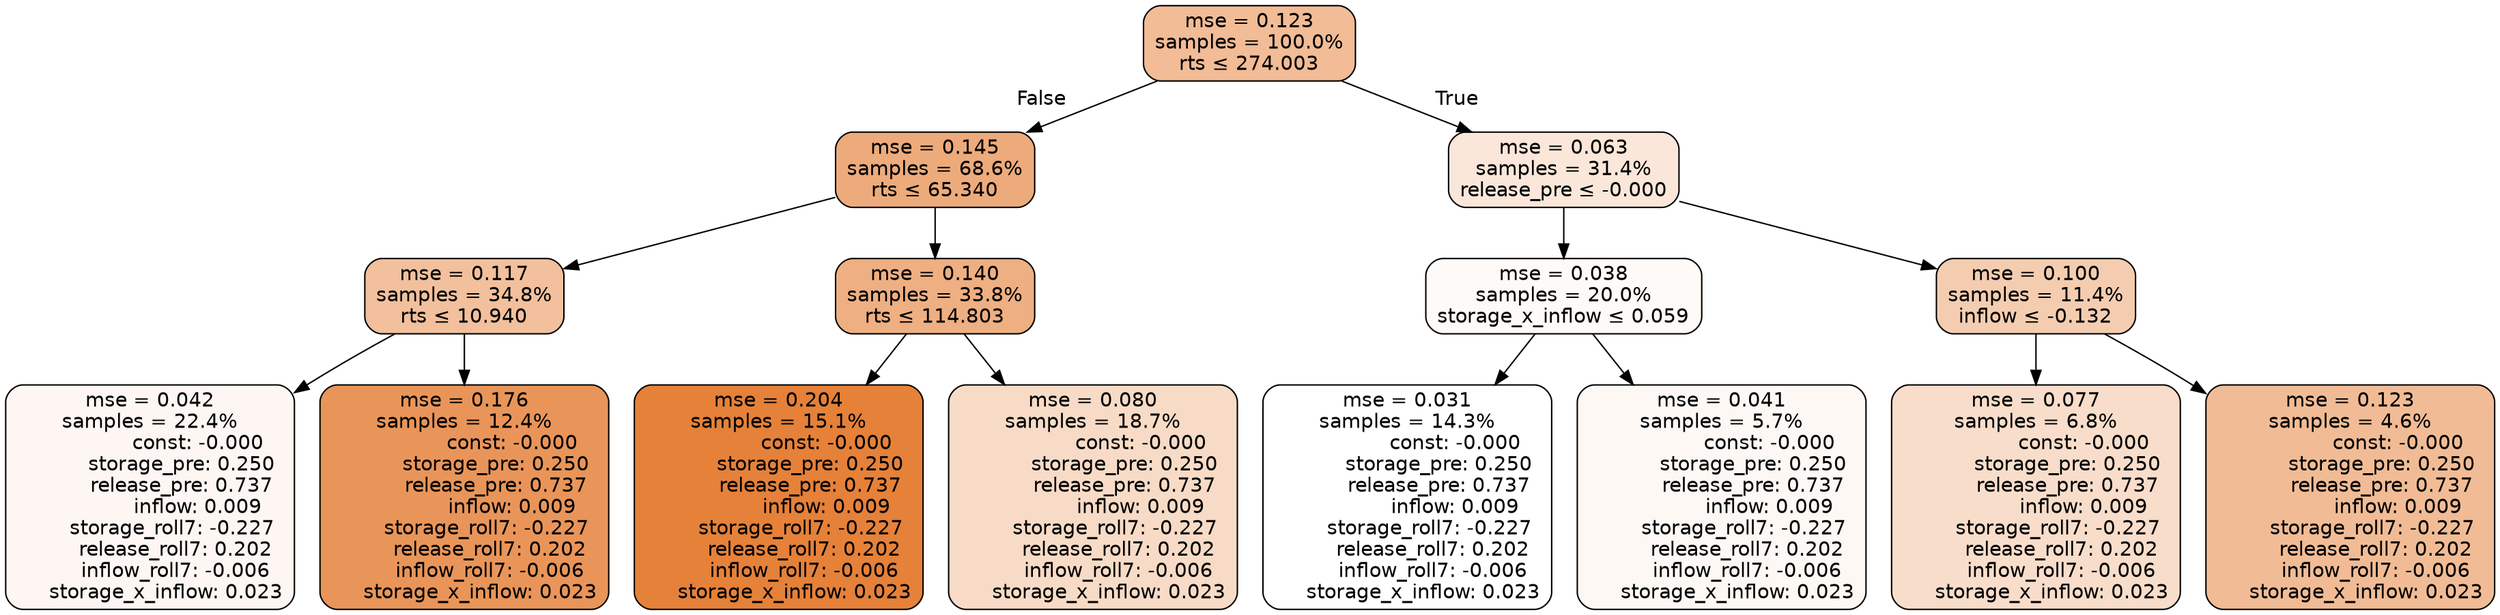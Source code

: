 digraph tree {
node [shape=rectangle, style="filled, rounded", color="black", fontname=helvetica] ;
edge [fontname=helvetica] ;
	"0" [label="mse = 0.123
samples = 100.0%
rts &le; 274.003", fillcolor="#f1bc96"]
	"1" [label="mse = 0.145
samples = 68.6%
rts &le; 65.340", fillcolor="#edab7c"]
	"2" [label="mse = 0.117
samples = 34.8%
rts &le; 10.940", fillcolor="#f2c09d"]
	"3" [label="mse = 0.042
samples = 22.4%
               const: -0.000
          storage_pre: 0.250
          release_pre: 0.737
               inflow: 0.009
       storage_roll7: -0.227
        release_roll7: 0.202
        inflow_roll7: -0.006
     storage_x_inflow: 0.023", fillcolor="#fdf6f2"]
	"4" [label="mse = 0.176
samples = 12.4%
               const: -0.000
          storage_pre: 0.250
          release_pre: 0.737
               inflow: 0.009
       storage_roll7: -0.227
        release_roll7: 0.202
        inflow_roll7: -0.006
     storage_x_inflow: 0.023", fillcolor="#e99559"]
	"5" [label="mse = 0.140
samples = 33.8%
rts &le; 114.803", fillcolor="#eeaf82"]
	"6" [label="mse = 0.204
samples = 15.1%
               const: -0.000
          storage_pre: 0.250
          release_pre: 0.737
               inflow: 0.009
       storage_roll7: -0.227
        release_roll7: 0.202
        inflow_roll7: -0.006
     storage_x_inflow: 0.023", fillcolor="#e58139"]
	"7" [label="mse = 0.080
samples = 18.7%
               const: -0.000
          storage_pre: 0.250
          release_pre: 0.737
               inflow: 0.009
       storage_roll7: -0.227
        release_roll7: 0.202
        inflow_roll7: -0.006
     storage_x_inflow: 0.023", fillcolor="#f7dbc6"]
	"8" [label="mse = 0.063
samples = 31.4%
release_pre &le; -0.000", fillcolor="#fae7da"]
	"9" [label="mse = 0.038
samples = 20.0%
storage_x_inflow &le; 0.059", fillcolor="#fefaf7"]
	"10" [label="mse = 0.031
samples = 14.3%
               const: -0.000
          storage_pre: 0.250
          release_pre: 0.737
               inflow: 0.009
       storage_roll7: -0.227
        release_roll7: 0.202
        inflow_roll7: -0.006
     storage_x_inflow: 0.023", fillcolor="#ffffff"]
	"11" [label="mse = 0.041
samples = 5.7%
               const: -0.000
          storage_pre: 0.250
          release_pre: 0.737
               inflow: 0.009
       storage_roll7: -0.227
        release_roll7: 0.202
        inflow_roll7: -0.006
     storage_x_inflow: 0.023", fillcolor="#fdf8f4"]
	"12" [label="mse = 0.100
samples = 11.4%
inflow &le; -0.132", fillcolor="#f4cdb0"]
	"13" [label="mse = 0.077
samples = 6.8%
               const: -0.000
          storage_pre: 0.250
          release_pre: 0.737
               inflow: 0.009
       storage_roll7: -0.227
        release_roll7: 0.202
        inflow_roll7: -0.006
     storage_x_inflow: 0.023", fillcolor="#f8ddcb"]
	"14" [label="mse = 0.123
samples = 4.6%
               const: -0.000
          storage_pre: 0.250
          release_pre: 0.737
               inflow: 0.009
       storage_roll7: -0.227
        release_roll7: 0.202
        inflow_roll7: -0.006
     storage_x_inflow: 0.023", fillcolor="#f1bc95"]

	"0" -> "1" [labeldistance=2.5, labelangle=45, headlabel="False"]
	"1" -> "2"
	"2" -> "3"
	"2" -> "4"
	"1" -> "5"
	"5" -> "6"
	"5" -> "7"
	"0" -> "8" [labeldistance=2.5, labelangle=-45, headlabel="True"]
	"8" -> "9"
	"9" -> "10"
	"9" -> "11"
	"8" -> "12"
	"12" -> "13"
	"12" -> "14"
}